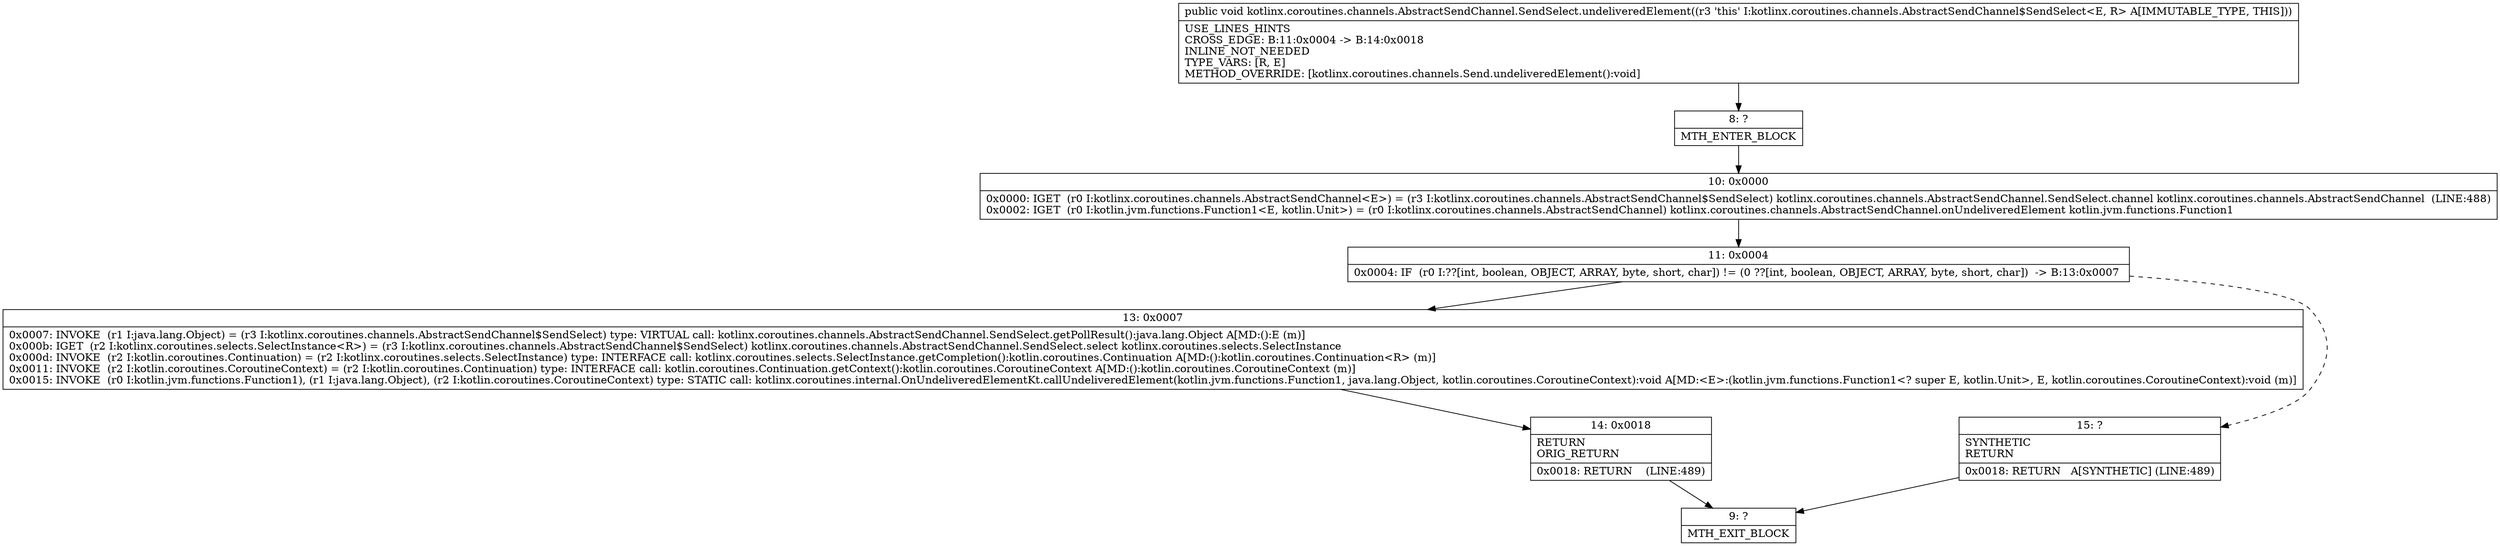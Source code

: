 digraph "CFG forkotlinx.coroutines.channels.AbstractSendChannel.SendSelect.undeliveredElement()V" {
Node_8 [shape=record,label="{8\:\ ?|MTH_ENTER_BLOCK\l}"];
Node_10 [shape=record,label="{10\:\ 0x0000|0x0000: IGET  (r0 I:kotlinx.coroutines.channels.AbstractSendChannel\<E\>) = (r3 I:kotlinx.coroutines.channels.AbstractSendChannel$SendSelect) kotlinx.coroutines.channels.AbstractSendChannel.SendSelect.channel kotlinx.coroutines.channels.AbstractSendChannel  (LINE:488)\l0x0002: IGET  (r0 I:kotlin.jvm.functions.Function1\<E, kotlin.Unit\>) = (r0 I:kotlinx.coroutines.channels.AbstractSendChannel) kotlinx.coroutines.channels.AbstractSendChannel.onUndeliveredElement kotlin.jvm.functions.Function1 \l}"];
Node_11 [shape=record,label="{11\:\ 0x0004|0x0004: IF  (r0 I:??[int, boolean, OBJECT, ARRAY, byte, short, char]) != (0 ??[int, boolean, OBJECT, ARRAY, byte, short, char])  \-\> B:13:0x0007 \l}"];
Node_13 [shape=record,label="{13\:\ 0x0007|0x0007: INVOKE  (r1 I:java.lang.Object) = (r3 I:kotlinx.coroutines.channels.AbstractSendChannel$SendSelect) type: VIRTUAL call: kotlinx.coroutines.channels.AbstractSendChannel.SendSelect.getPollResult():java.lang.Object A[MD:():E (m)]\l0x000b: IGET  (r2 I:kotlinx.coroutines.selects.SelectInstance\<R\>) = (r3 I:kotlinx.coroutines.channels.AbstractSendChannel$SendSelect) kotlinx.coroutines.channels.AbstractSendChannel.SendSelect.select kotlinx.coroutines.selects.SelectInstance \l0x000d: INVOKE  (r2 I:kotlin.coroutines.Continuation) = (r2 I:kotlinx.coroutines.selects.SelectInstance) type: INTERFACE call: kotlinx.coroutines.selects.SelectInstance.getCompletion():kotlin.coroutines.Continuation A[MD:():kotlin.coroutines.Continuation\<R\> (m)]\l0x0011: INVOKE  (r2 I:kotlin.coroutines.CoroutineContext) = (r2 I:kotlin.coroutines.Continuation) type: INTERFACE call: kotlin.coroutines.Continuation.getContext():kotlin.coroutines.CoroutineContext A[MD:():kotlin.coroutines.CoroutineContext (m)]\l0x0015: INVOKE  (r0 I:kotlin.jvm.functions.Function1), (r1 I:java.lang.Object), (r2 I:kotlin.coroutines.CoroutineContext) type: STATIC call: kotlinx.coroutines.internal.OnUndeliveredElementKt.callUndeliveredElement(kotlin.jvm.functions.Function1, java.lang.Object, kotlin.coroutines.CoroutineContext):void A[MD:\<E\>:(kotlin.jvm.functions.Function1\<? super E, kotlin.Unit\>, E, kotlin.coroutines.CoroutineContext):void (m)]\l}"];
Node_14 [shape=record,label="{14\:\ 0x0018|RETURN\lORIG_RETURN\l|0x0018: RETURN    (LINE:489)\l}"];
Node_9 [shape=record,label="{9\:\ ?|MTH_EXIT_BLOCK\l}"];
Node_15 [shape=record,label="{15\:\ ?|SYNTHETIC\lRETURN\l|0x0018: RETURN   A[SYNTHETIC] (LINE:489)\l}"];
MethodNode[shape=record,label="{public void kotlinx.coroutines.channels.AbstractSendChannel.SendSelect.undeliveredElement((r3 'this' I:kotlinx.coroutines.channels.AbstractSendChannel$SendSelect\<E, R\> A[IMMUTABLE_TYPE, THIS]))  | USE_LINES_HINTS\lCROSS_EDGE: B:11:0x0004 \-\> B:14:0x0018\lINLINE_NOT_NEEDED\lTYPE_VARS: [R, E]\lMETHOD_OVERRIDE: [kotlinx.coroutines.channels.Send.undeliveredElement():void]\l}"];
MethodNode -> Node_8;Node_8 -> Node_10;
Node_10 -> Node_11;
Node_11 -> Node_13;
Node_11 -> Node_15[style=dashed];
Node_13 -> Node_14;
Node_14 -> Node_9;
Node_15 -> Node_9;
}

